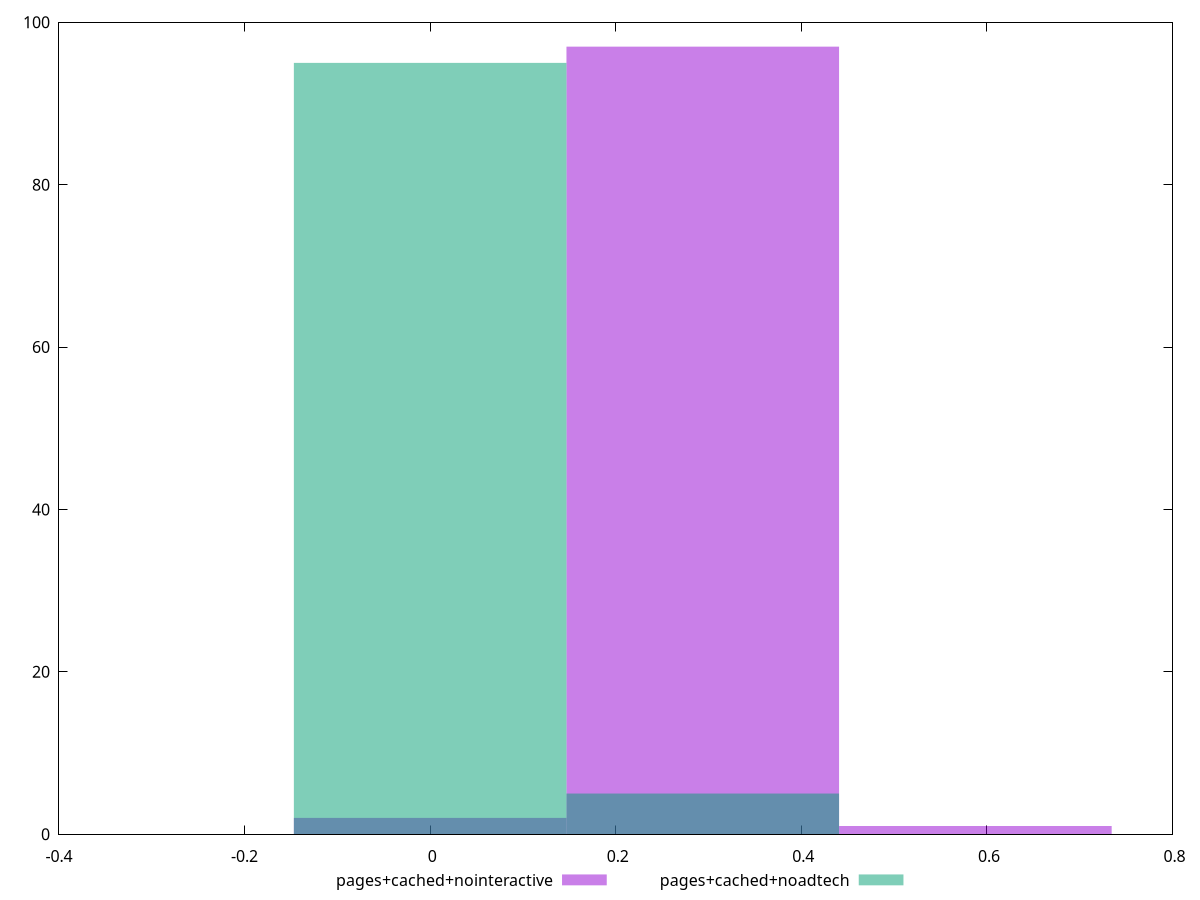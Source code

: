 reset
set terminal svg size 640, 500 enhanced background rgb 'white'
set output "reprap/network-rtt/comparison/histogram/3_vs_4.svg"

$pagesCachedNointeractive <<EOF
0.29377683989842074 97
0.5875536797968415 1
0 2
EOF

$pagesCachedNoadtech <<EOF
0 95
0.29377683989842074 5
EOF

set key outside below
set boxwidth 0.29377683989842074
set yrange [0:100]
set style fill transparent solid 0.5 noborder

plot \
  $pagesCachedNointeractive title "pages+cached+nointeractive" with boxes, \
  $pagesCachedNoadtech title "pages+cached+noadtech" with boxes, \


reset